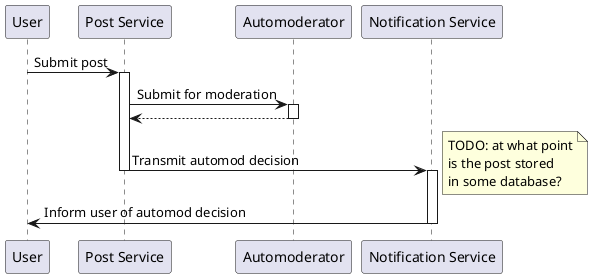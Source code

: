 @startuml

participant "User" as user
participant "Post Service" as postserv
participant "Automoderator" as automod
participant "Notification Service" as notserv

user -> postserv: Submit post

activate postserv

postserv -> automod: Submit for moderation

activate automod
automod --> postserv
deactivate automod

postserv -> notserv: Transmit automod decision

deactivate postserv
activate notserv

note right
TODO: at what point
is the post stored
in some database?
end note

notserv -> user: Inform user of automod decision

deactivate notserv

@enduml
